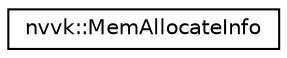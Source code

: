 digraph "Graphical Class Hierarchy"
{
 // LATEX_PDF_SIZE
  edge [fontname="Helvetica",fontsize="10",labelfontname="Helvetica",labelfontsize="10"];
  node [fontname="Helvetica",fontsize="10",shape=record];
  rankdir="LR";
  Node0 [label="nvvk::MemAllocateInfo",height=0.2,width=0.4,color="black", fillcolor="white", style="filled",URL="$classnvvk_1_1_mem_allocate_info.html",tooltip=" "];
}
